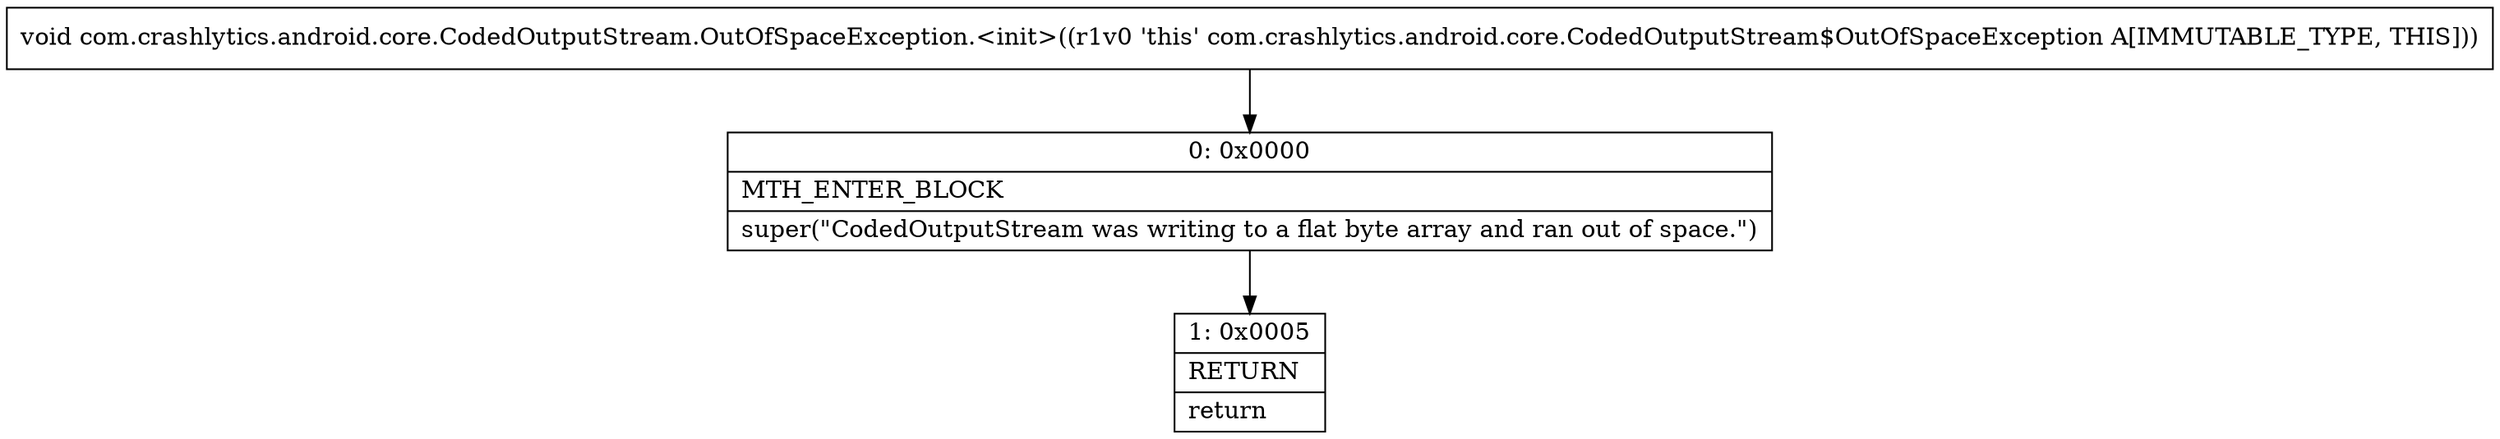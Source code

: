 digraph "CFG forcom.crashlytics.android.core.CodedOutputStream.OutOfSpaceException.\<init\>()V" {
Node_0 [shape=record,label="{0\:\ 0x0000|MTH_ENTER_BLOCK\l|super(\"CodedOutputStream was writing to a flat byte array and ran out of space.\")\l}"];
Node_1 [shape=record,label="{1\:\ 0x0005|RETURN\l|return\l}"];
MethodNode[shape=record,label="{void com.crashlytics.android.core.CodedOutputStream.OutOfSpaceException.\<init\>((r1v0 'this' com.crashlytics.android.core.CodedOutputStream$OutOfSpaceException A[IMMUTABLE_TYPE, THIS])) }"];
MethodNode -> Node_0;
Node_0 -> Node_1;
}

